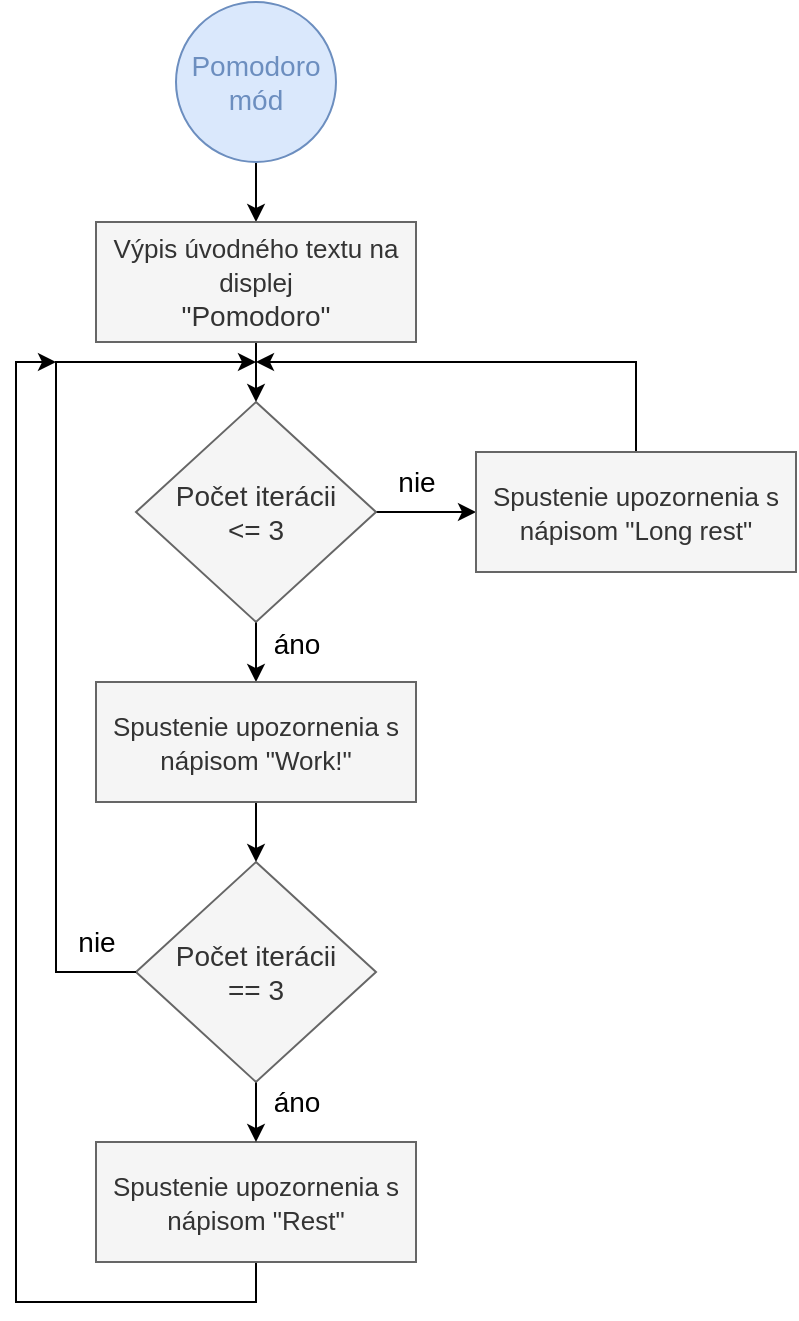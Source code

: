 <mxfile version="13.10.5" type="device"><diagram id="TPXdDTrpjw8PA2vKTW6p" name="Page-1"><mxGraphModel dx="-304" dy="846" grid="1" gridSize="10" guides="1" tooltips="1" connect="1" arrows="1" fold="1" page="1" pageScale="1" pageWidth="827" pageHeight="1169" math="0" shadow="0"><root><mxCell id="0"/><mxCell id="1" parent="0"/><mxCell id="_T419NK0o-znPQSkxf57-2" style="edgeStyle=orthogonalEdgeStyle;rounded=0;orthogonalLoop=1;jettySize=auto;html=1;exitX=0.5;exitY=1;exitDx=0;exitDy=0;entryX=0.5;entryY=0;entryDx=0;entryDy=0;fontSize=14;fontColor=#6C8EBF;" edge="1" parent="1" source="_T419NK0o-znPQSkxf57-3" target="_T419NK0o-znPQSkxf57-5"><mxGeometry relative="1" as="geometry"/></mxCell><mxCell id="_T419NK0o-znPQSkxf57-3" value="Pomodoro mód" style="ellipse;whiteSpace=wrap;html=1;aspect=fixed;fillColor=#dae8fc;strokeColor=#6c8ebf;fontSize=14;fontColor=#6C8EBF;" vertex="1" parent="1"><mxGeometry x="960" y="90" width="80" height="80" as="geometry"/></mxCell><mxCell id="_T419NK0o-znPQSkxf57-4" style="edgeStyle=orthogonalEdgeStyle;rounded=0;orthogonalLoop=1;jettySize=auto;html=1;exitX=0.5;exitY=1;exitDx=0;exitDy=0;entryX=0.5;entryY=0;entryDx=0;entryDy=0;fontSize=14;fontColor=#6C8EBF;" edge="1" parent="1" source="_T419NK0o-znPQSkxf57-5" target="_T419NK0o-znPQSkxf57-11"><mxGeometry relative="1" as="geometry"/></mxCell><mxCell id="_T419NK0o-znPQSkxf57-5" value="&lt;font style=&quot;font-size: 13px&quot;&gt;Výpis úvodného textu na displej&lt;/font&gt;&lt;br&gt;&quot;Pomodoro&quot;" style="rounded=0;whiteSpace=wrap;html=1;fillColor=#f5f5f5;strokeColor=#666666;fontColor=#333333;fontSize=14;" vertex="1" parent="1"><mxGeometry x="920" y="200" width="160" height="60" as="geometry"/></mxCell><mxCell id="_T419NK0o-znPQSkxf57-7" style="edgeStyle=orthogonalEdgeStyle;rounded=0;orthogonalLoop=1;jettySize=auto;html=1;exitX=0.5;exitY=1;exitDx=0;exitDy=0;entryX=0.5;entryY=0;entryDx=0;entryDy=0;fontSize=14;fontColor=#6C8EBF;" edge="1" parent="1" source="_T419NK0o-znPQSkxf57-11" target="_T419NK0o-znPQSkxf57-13"><mxGeometry relative="1" as="geometry"/></mxCell><mxCell id="_T419NK0o-znPQSkxf57-8" value="&lt;font color=&quot;#000000&quot;&gt;áno&lt;/font&gt;" style="edgeLabel;html=1;align=center;verticalAlign=middle;resizable=0;points=[];fontSize=14;fontColor=#6C8EBF;" vertex="1" connectable="0" parent="_T419NK0o-znPQSkxf57-7"><mxGeometry x="-0.264" y="1" relative="1" as="geometry"><mxPoint x="19" as="offset"/></mxGeometry></mxCell><mxCell id="_T419NK0o-znPQSkxf57-9" style="edgeStyle=orthogonalEdgeStyle;rounded=0;orthogonalLoop=1;jettySize=auto;html=1;exitX=1;exitY=0.5;exitDx=0;exitDy=0;entryX=0;entryY=0.5;entryDx=0;entryDy=0;fontSize=14;fontColor=#6C8EBF;" edge="1" parent="1" source="_T419NK0o-znPQSkxf57-11" target="_T419NK0o-znPQSkxf57-17"><mxGeometry relative="1" as="geometry"/></mxCell><mxCell id="_T419NK0o-znPQSkxf57-10" value="&lt;font color=&quot;#000000&quot;&gt;nie&lt;/font&gt;" style="edgeLabel;html=1;align=center;verticalAlign=middle;resizable=0;points=[];fontSize=14;fontColor=#6C8EBF;" vertex="1" connectable="0" parent="_T419NK0o-znPQSkxf57-9"><mxGeometry x="-0.295" y="-2" relative="1" as="geometry"><mxPoint x="2.38" y="-17" as="offset"/></mxGeometry></mxCell><mxCell id="_T419NK0o-znPQSkxf57-11" value="Počet iterácii&lt;br&gt;&amp;lt;= 3" style="rhombus;whiteSpace=wrap;html=1;fillColor=#f5f5f5;strokeColor=#666666;fontColor=#333333;fontSize=14;" vertex="1" parent="1"><mxGeometry x="940" y="290" width="120" height="110" as="geometry"/></mxCell><mxCell id="_T419NK0o-znPQSkxf57-12" style="edgeStyle=orthogonalEdgeStyle;rounded=0;orthogonalLoop=1;jettySize=auto;html=1;exitX=0.5;exitY=1;exitDx=0;exitDy=0;entryX=0.5;entryY=0;entryDx=0;entryDy=0;fontSize=14;fontColor=#6C8EBF;" edge="1" parent="1" source="_T419NK0o-znPQSkxf57-13" target="_T419NK0o-znPQSkxf57-20"><mxGeometry relative="1" as="geometry"/></mxCell><mxCell id="_T419NK0o-znPQSkxf57-13" value="&lt;span style=&quot;font-size: 13px&quot;&gt;Spustenie upozornenia s nápisom &quot;Work!&quot;&lt;/span&gt;" style="rounded=0;whiteSpace=wrap;html=1;fillColor=#f5f5f5;strokeColor=#666666;fontColor=#333333;fontSize=14;" vertex="1" parent="1"><mxGeometry x="920" y="430" width="160" height="60" as="geometry"/></mxCell><mxCell id="_T419NK0o-znPQSkxf57-14" style="edgeStyle=orthogonalEdgeStyle;rounded=0;orthogonalLoop=1;jettySize=auto;html=1;exitX=0.5;exitY=1;exitDx=0;exitDy=0;fontSize=14;fontColor=#6C8EBF;" edge="1" parent="1" source="_T419NK0o-znPQSkxf57-15"><mxGeometry relative="1" as="geometry"><mxPoint x="900" y="270" as="targetPoint"/><Array as="points"><mxPoint x="1000" y="740"/><mxPoint x="880" y="740"/><mxPoint x="880" y="270"/></Array></mxGeometry></mxCell><mxCell id="_T419NK0o-znPQSkxf57-15" value="&lt;span style=&quot;font-size: 13px&quot;&gt;Spustenie upozornenia s nápisom &quot;Rest&quot;&lt;/span&gt;" style="rounded=0;whiteSpace=wrap;html=1;fillColor=#f5f5f5;strokeColor=#666666;fontColor=#333333;fontSize=14;" vertex="1" parent="1"><mxGeometry x="920" y="660" width="160" height="60" as="geometry"/></mxCell><mxCell id="_T419NK0o-znPQSkxf57-16" style="edgeStyle=orthogonalEdgeStyle;rounded=0;orthogonalLoop=1;jettySize=auto;html=1;exitX=0.5;exitY=0;exitDx=0;exitDy=0;fontSize=14;fontColor=#6C8EBF;" edge="1" parent="1" source="_T419NK0o-znPQSkxf57-17"><mxGeometry relative="1" as="geometry"><mxPoint x="1000" y="270" as="targetPoint"/><Array as="points"><mxPoint x="1190" y="270"/></Array></mxGeometry></mxCell><mxCell id="_T419NK0o-znPQSkxf57-17" value="&lt;span style=&quot;font-size: 13px&quot;&gt;Spustenie upozornenia s nápisom &quot;Long rest&quot;&lt;/span&gt;" style="rounded=0;whiteSpace=wrap;html=1;fillColor=#f5f5f5;strokeColor=#666666;fontColor=#333333;fontSize=14;" vertex="1" parent="1"><mxGeometry x="1110" y="315" width="160" height="60" as="geometry"/></mxCell><mxCell id="_T419NK0o-znPQSkxf57-18" style="edgeStyle=orthogonalEdgeStyle;rounded=0;orthogonalLoop=1;jettySize=auto;html=1;exitX=0.5;exitY=1;exitDx=0;exitDy=0;entryX=0.5;entryY=0;entryDx=0;entryDy=0;fontSize=14;fontColor=#6C8EBF;" edge="1" parent="1" source="_T419NK0o-znPQSkxf57-20" target="_T419NK0o-znPQSkxf57-15"><mxGeometry relative="1" as="geometry"/></mxCell><mxCell id="_T419NK0o-znPQSkxf57-19" value="&lt;font color=&quot;#000000&quot;&gt;áno&lt;/font&gt;" style="edgeLabel;html=1;align=center;verticalAlign=middle;resizable=0;points=[];fontSize=14;fontColor=#6C8EBF;" vertex="1" connectable="0" parent="_T419NK0o-znPQSkxf57-18"><mxGeometry x="-0.755" relative="1" as="geometry"><mxPoint x="20" y="6.29" as="offset"/></mxGeometry></mxCell><mxCell id="_T419NK0o-znPQSkxf57-20" value="Počet iterácii&lt;br&gt;== 3" style="rhombus;whiteSpace=wrap;html=1;fillColor=#f5f5f5;strokeColor=#666666;fontColor=#333333;fontSize=14;" vertex="1" parent="1"><mxGeometry x="940" y="520" width="120" height="110" as="geometry"/></mxCell><mxCell id="_T419NK0o-znPQSkxf57-21" style="edgeStyle=orthogonalEdgeStyle;rounded=0;orthogonalLoop=1;jettySize=auto;html=1;exitX=0;exitY=0.5;exitDx=0;exitDy=0;fontSize=14;fontColor=#6C8EBF;" edge="1" parent="1" source="_T419NK0o-znPQSkxf57-20"><mxGeometry relative="1" as="geometry"><mxPoint x="1000" y="270" as="targetPoint"/><mxPoint x="940" y="575" as="sourcePoint"/><Array as="points"><mxPoint x="900" y="575"/><mxPoint x="900" y="270"/></Array></mxGeometry></mxCell><mxCell id="_T419NK0o-znPQSkxf57-22" value="&lt;font color=&quot;#000000&quot;&gt;nie&lt;/font&gt;" style="edgeLabel;html=1;align=center;verticalAlign=middle;resizable=0;points=[];fontSize=14;fontColor=#6C8EBF;" vertex="1" connectable="0" parent="_T419NK0o-znPQSkxf57-21"><mxGeometry x="-0.886" relative="1" as="geometry"><mxPoint x="5.33" y="-15" as="offset"/></mxGeometry></mxCell></root></mxGraphModel></diagram></mxfile>